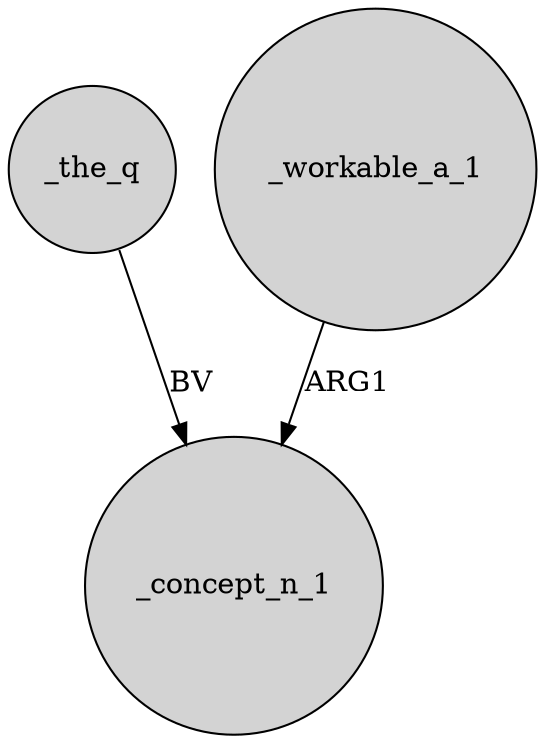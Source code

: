 digraph {
	node [shape=circle style=filled]
	_the_q -> _concept_n_1 [label=BV]
	_workable_a_1 -> _concept_n_1 [label=ARG1]
}
